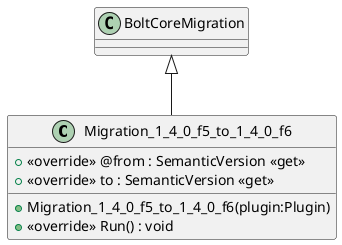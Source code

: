 @startuml
class Migration_1_4_0_f5_to_1_4_0_f6 {
    + Migration_1_4_0_f5_to_1_4_0_f6(plugin:Plugin)
    + <<override>> @from : SemanticVersion <<get>>
    + <<override>> to : SemanticVersion <<get>>
    + <<override>> Run() : void
}
BoltCoreMigration <|-- Migration_1_4_0_f5_to_1_4_0_f6
@enduml
